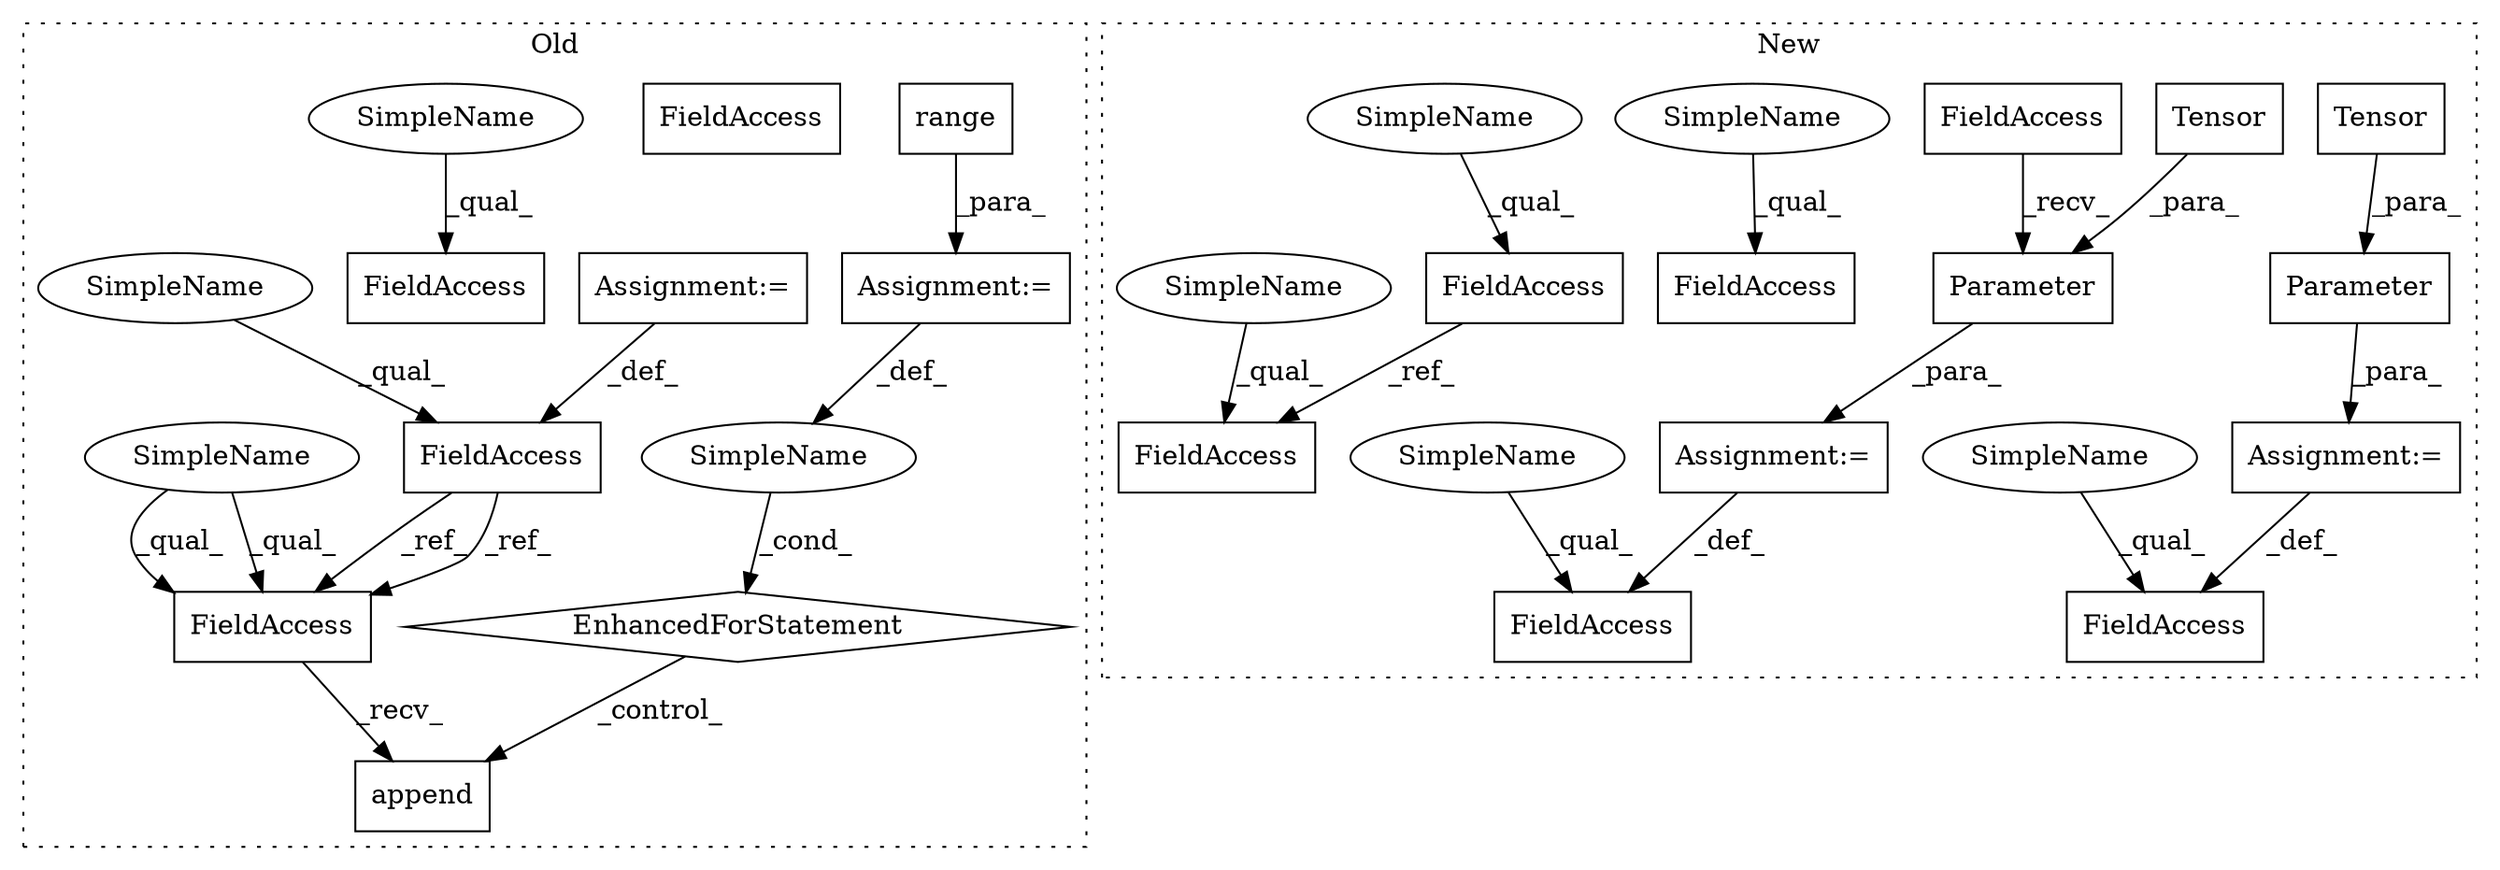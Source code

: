 digraph G {
subgraph cluster0 {
1 [label="EnhancedForStatement" a="70" s="18983,19061" l="53,2" shape="diamond"];
3 [label="Assignment:=" a="7" s="18983,19061" l="53,2" shape="box"];
5 [label="SimpleName" a="42" s="19040" l="1" shape="ellipse"];
6 [label="append" a="32" s="19232,19240" l="7,1" shape="box"];
7 [label="range" a="32" s="19044,19060" l="6,1" shape="box"];
9 [label="FieldAccess" a="22" s="18836" l="12" shape="box"];
12 [label="FieldAccess" a="22" s="18914" l="13" shape="box"];
15 [label="FieldAccess" a="22" s="19219" l="12" shape="box"];
18 [label="Assignment:=" a="7" s="18848" l="1" shape="box"];
22 [label="SimpleName" a="42" s="18914" l="4" shape="ellipse"];
23 [label="SimpleName" a="42" s="18836" l="4" shape="ellipse"];
24 [label="SimpleName" a="42" s="19219" l="4" shape="ellipse"];
30 [label="FieldAccess" a="22" s="19219" l="12" shape="box"];
label = "Old";
style="dotted";
}
subgraph cluster1 {
2 [label="Tensor" a="32" s="18788,18836" l="7,1" shape="box"];
4 [label="Assignment:=" a="7" s="18762" l="1" shape="box"];
8 [label="FieldAccess" a="22" s="18753" l="9" shape="box"];
10 [label="FieldAccess" a="22" s="18602" l="17" shape="box"];
11 [label="FieldAccess" a="22" s="18703" l="17" shape="box"];
13 [label="FieldAccess" a="22" s="18637" l="11" shape="box"];
14 [label="Tensor" a="32" s="18674,18745" l="7,1" shape="box"];
16 [label="FieldAccess" a="22" s="18482" l="15" shape="box"];
17 [label="Parameter" a="32" s="18772,18837" l="10,1" shape="box"];
19 [label="Assignment:=" a="7" s="18648" l="1" shape="box"];
20 [label="Parameter" a="32" s="18658,18746" l="10,1" shape="box"];
21 [label="FieldAccess" a="22" s="18763" l="8" shape="box"];
25 [label="SimpleName" a="42" s="18637" l="4" shape="ellipse"];
26 [label="SimpleName" a="42" s="18753" l="4" shape="ellipse"];
27 [label="SimpleName" a="42" s="18482" l="4" shape="ellipse"];
28 [label="SimpleName" a="42" s="18602" l="4" shape="ellipse"];
29 [label="SimpleName" a="42" s="18703" l="4" shape="ellipse"];
label = "New";
style="dotted";
}
1 -> 6 [label="_control_"];
2 -> 17 [label="_para_"];
3 -> 5 [label="_def_"];
4 -> 8 [label="_def_"];
5 -> 1 [label="_cond_"];
7 -> 3 [label="_para_"];
9 -> 30 [label="_ref_"];
9 -> 30 [label="_ref_"];
10 -> 11 [label="_ref_"];
14 -> 20 [label="_para_"];
17 -> 4 [label="_para_"];
18 -> 9 [label="_def_"];
19 -> 13 [label="_def_"];
20 -> 19 [label="_para_"];
21 -> 17 [label="_recv_"];
22 -> 12 [label="_qual_"];
23 -> 9 [label="_qual_"];
24 -> 30 [label="_qual_"];
24 -> 30 [label="_qual_"];
25 -> 13 [label="_qual_"];
26 -> 8 [label="_qual_"];
27 -> 16 [label="_qual_"];
28 -> 10 [label="_qual_"];
29 -> 11 [label="_qual_"];
30 -> 6 [label="_recv_"];
}